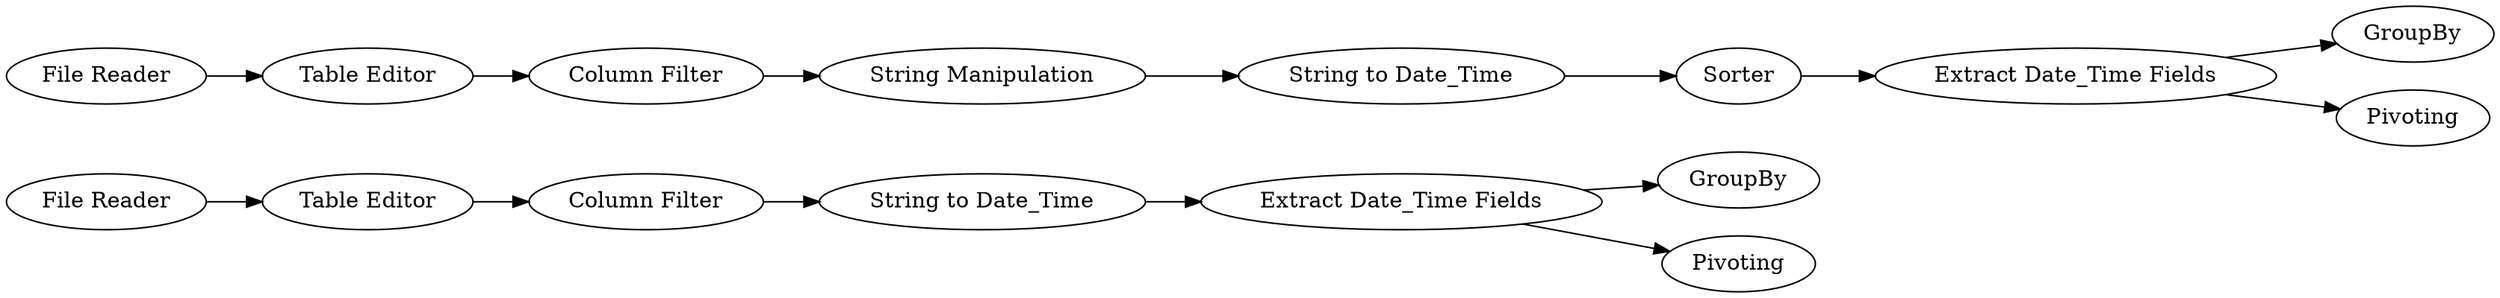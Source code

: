 digraph {
	"2307877881885866047_19" [label=GroupBy]
	"2307877881885866047_27" [label=Pivoting]
	"2307877881885866047_24" [label="File Reader"]
	"2307877881885866047_23" [label="Extract Date_Time Fields"]
	"2307877881885866047_28" [label=GroupBy]
	"2307877881885866047_26" [label="File Reader"]
	"2307877881885866047_29" [label=Pivoting]
	"2307877881885866047_12" [label="Extract Date_Time Fields"]
	"2307877881885866047_18" [label="String Manipulation"]
	"2307877881885866047_11" [label="String to Date_Time"]
	"2307877881885866047_4" [label="Column Filter"]
	"2307877881885866047_15" [label="Table Editor"]
	"2307877881885866047_14" [label="String to Date_Time"]
	"2307877881885866047_30" [label=Sorter]
	"2307877881885866047_17" [label="Table Editor"]
	"2307877881885866047_10" [label="Column Filter"]
	"2307877881885866047_30" -> "2307877881885866047_23"
	"2307877881885866047_26" -> "2307877881885866047_15"
	"2307877881885866047_14" -> "2307877881885866047_30"
	"2307877881885866047_18" -> "2307877881885866047_14"
	"2307877881885866047_15" -> "2307877881885866047_4"
	"2307877881885866047_10" -> "2307877881885866047_18"
	"2307877881885866047_4" -> "2307877881885866047_11"
	"2307877881885866047_23" -> "2307877881885866047_29"
	"2307877881885866047_24" -> "2307877881885866047_17"
	"2307877881885866047_23" -> "2307877881885866047_28"
	"2307877881885866047_17" -> "2307877881885866047_10"
	"2307877881885866047_12" -> "2307877881885866047_19"
	"2307877881885866047_11" -> "2307877881885866047_12"
	"2307877881885866047_12" -> "2307877881885866047_27"
	rankdir=LR
}
